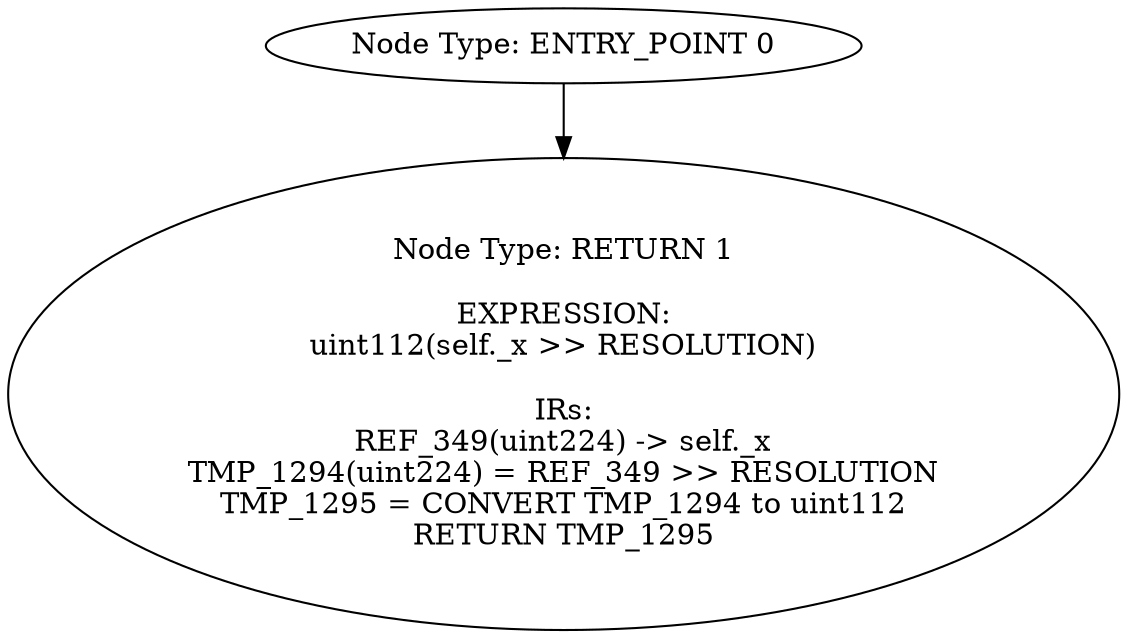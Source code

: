 digraph{
0[label="Node Type: ENTRY_POINT 0
"];
0->1;
1[label="Node Type: RETURN 1

EXPRESSION:
uint112(self._x >> RESOLUTION)

IRs:
REF_349(uint224) -> self._x
TMP_1294(uint224) = REF_349 >> RESOLUTION
TMP_1295 = CONVERT TMP_1294 to uint112
RETURN TMP_1295"];
}

